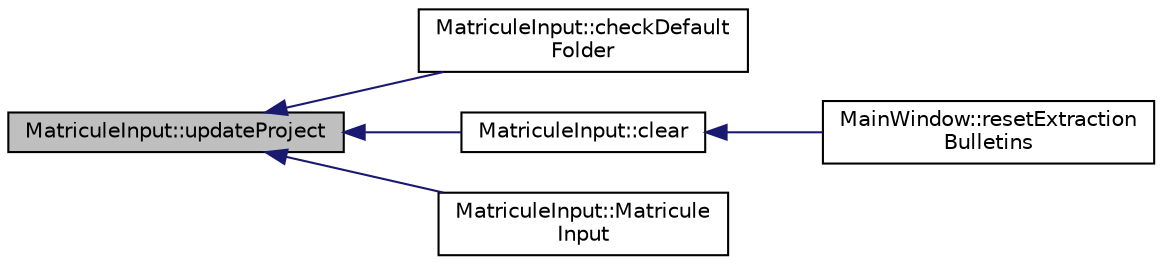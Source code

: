 digraph "MatriculeInput::updateProject"
{
 // INTERACTIVE_SVG=YES
  edge [fontname="Helvetica",fontsize="10",labelfontname="Helvetica",labelfontsize="10"];
  node [fontname="Helvetica",fontsize="10",shape=record];
  rankdir="LR";
  Node21 [label="MatriculeInput::updateProject",height=0.2,width=0.4,color="black", fillcolor="grey75", style="filled", fontcolor="black"];
  Node21 -> Node22 [dir="back",color="midnightblue",fontsize="10",style="solid",fontname="Helvetica"];
  Node22 [label="MatriculeInput::checkDefault\lFolder",height=0.2,width=0.4,color="black", fillcolor="white", style="filled",URL="$class_matricule_input.html#a531419ed5d9ad186758b0ed44621a4e0",tooltip="Vérifie qu&#39;à l&#39;ouverture du dialogue, le répertoire par défaut dirpath est bien renseigné. "];
  Node21 -> Node23 [dir="back",color="midnightblue",fontsize="10",style="solid",fontname="Helvetica"];
  Node23 [label="MatriculeInput::clear",height=0.2,width=0.4,color="black", fillcolor="white", style="filled",URL="$class_matricule_input.html#a1b9d9f0c939a200f2643958749f7ec42",tooltip="Réinitialisation de tous les champs. "];
  Node23 -> Node24 [dir="back",color="midnightblue",fontsize="10",style="solid",fontname="Helvetica"];
  Node24 [label="MainWindow::resetExtraction\lBulletins",height=0.2,width=0.4,color="black", fillcolor="white", style="filled",URL="$class_main_window.html#a7f2aaeb01d8c0cdbe5d608ef8e866bb7",tooltip="Réinitialise le dialogue d&#39;extraction des matricules. "];
  Node21 -> Node25 [dir="back",color="midnightblue",fontsize="10",style="solid",fontname="Helvetica"];
  Node25 [label="MatriculeInput::Matricule\lInput",height=0.2,width=0.4,color="black", fillcolor="white", style="filled",URL="$class_matricule_input.html#a4f670aeeae85155afbe9011c741791be",tooltip="Constructeur de la classe MatriculeInput. "];
}
